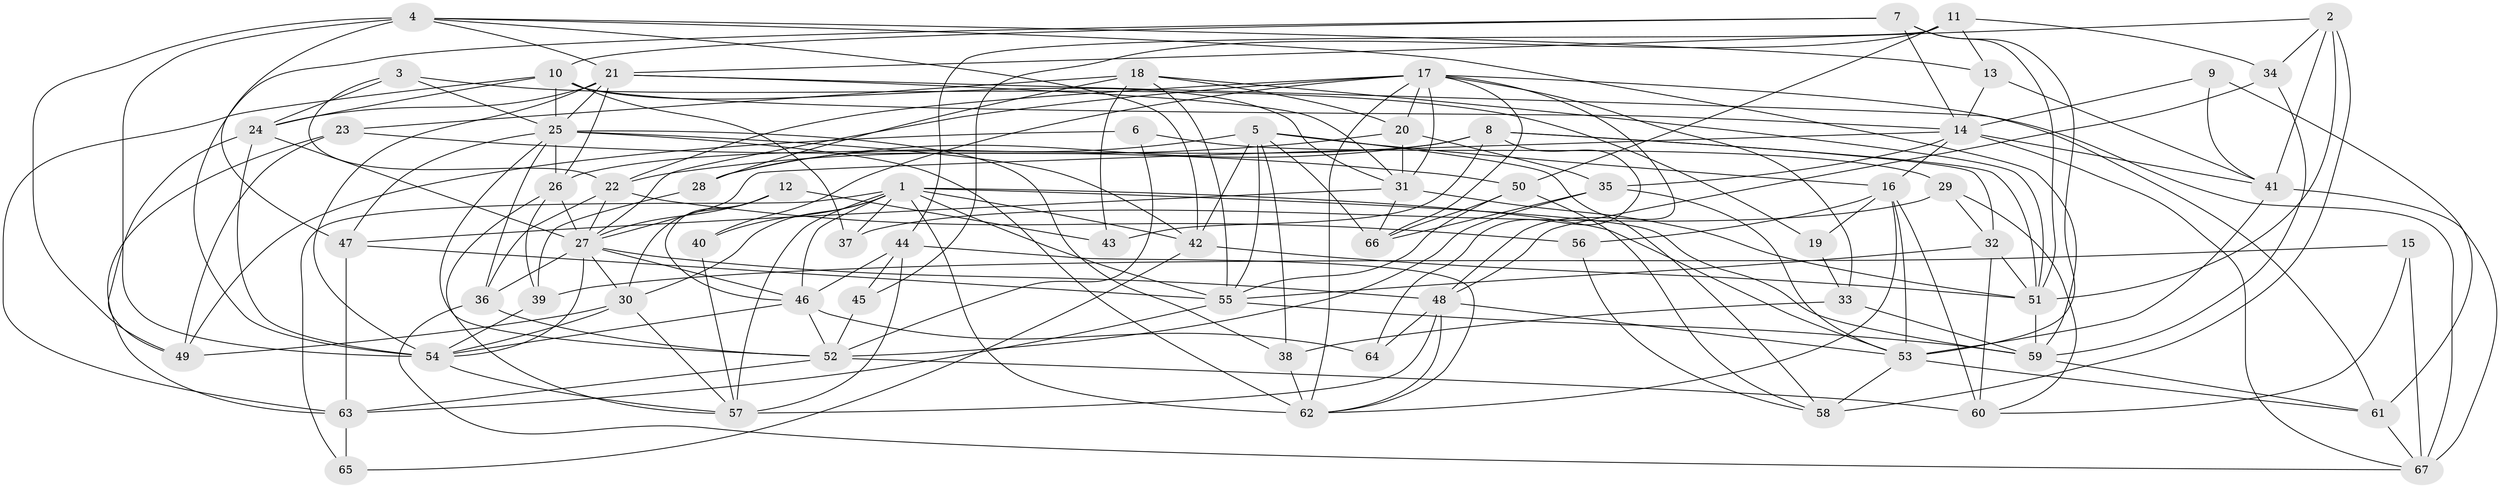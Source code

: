 // original degree distribution, {4: 0.291044776119403, 3: 0.26865671641791045, 2: 0.12686567164179105, 7: 0.022388059701492536, 8: 0.022388059701492536, 5: 0.17164179104477612, 6: 0.09701492537313433}
// Generated by graph-tools (version 1.1) at 2025/02/03/09/25 03:02:01]
// undirected, 67 vertices, 189 edges
graph export_dot {
graph [start="1"]
  node [color=gray90,style=filled];
  1;
  2;
  3;
  4;
  5;
  6;
  7;
  8;
  9;
  10;
  11;
  12;
  13;
  14;
  15;
  16;
  17;
  18;
  19;
  20;
  21;
  22;
  23;
  24;
  25;
  26;
  27;
  28;
  29;
  30;
  31;
  32;
  33;
  34;
  35;
  36;
  37;
  38;
  39;
  40;
  41;
  42;
  43;
  44;
  45;
  46;
  47;
  48;
  49;
  50;
  51;
  52;
  53;
  54;
  55;
  56;
  57;
  58;
  59;
  60;
  61;
  62;
  63;
  64;
  65;
  66;
  67;
  1 -- 30 [weight=1.0];
  1 -- 37 [weight=1.0];
  1 -- 40 [weight=1.0];
  1 -- 42 [weight=1.0];
  1 -- 46 [weight=1.0];
  1 -- 53 [weight=1.0];
  1 -- 55 [weight=1.0];
  1 -- 57 [weight=1.0];
  1 -- 59 [weight=1.0];
  1 -- 62 [weight=2.0];
  1 -- 65 [weight=1.0];
  2 -- 21 [weight=1.0];
  2 -- 34 [weight=1.0];
  2 -- 41 [weight=1.0];
  2 -- 51 [weight=1.0];
  2 -- 58 [weight=2.0];
  3 -- 19 [weight=1.0];
  3 -- 22 [weight=1.0];
  3 -- 24 [weight=1.0];
  3 -- 25 [weight=1.0];
  4 -- 13 [weight=1.0];
  4 -- 21 [weight=1.0];
  4 -- 42 [weight=1.0];
  4 -- 47 [weight=1.0];
  4 -- 49 [weight=1.0];
  4 -- 54 [weight=2.0];
  4 -- 59 [weight=1.0];
  5 -- 16 [weight=1.0];
  5 -- 28 [weight=1.0];
  5 -- 38 [weight=1.0];
  5 -- 42 [weight=1.0];
  5 -- 55 [weight=1.0];
  5 -- 58 [weight=1.0];
  5 -- 66 [weight=1.0];
  6 -- 29 [weight=1.0];
  6 -- 49 [weight=1.0];
  6 -- 52 [weight=1.0];
  7 -- 10 [weight=1.0];
  7 -- 14 [weight=1.0];
  7 -- 51 [weight=1.0];
  7 -- 53 [weight=1.0];
  7 -- 54 [weight=1.0];
  8 -- 26 [weight=1.0];
  8 -- 28 [weight=1.0];
  8 -- 32 [weight=1.0];
  8 -- 43 [weight=1.0];
  8 -- 51 [weight=1.0];
  8 -- 64 [weight=1.0];
  9 -- 14 [weight=1.0];
  9 -- 41 [weight=1.0];
  9 -- 61 [weight=2.0];
  10 -- 14 [weight=1.0];
  10 -- 24 [weight=1.0];
  10 -- 25 [weight=1.0];
  10 -- 31 [weight=1.0];
  10 -- 37 [weight=2.0];
  10 -- 63 [weight=1.0];
  11 -- 13 [weight=1.0];
  11 -- 34 [weight=1.0];
  11 -- 44 [weight=1.0];
  11 -- 45 [weight=1.0];
  11 -- 50 [weight=1.0];
  12 -- 27 [weight=1.0];
  12 -- 30 [weight=1.0];
  12 -- 43 [weight=1.0];
  12 -- 46 [weight=1.0];
  13 -- 14 [weight=1.0];
  13 -- 41 [weight=1.0];
  14 -- 16 [weight=1.0];
  14 -- 27 [weight=1.0];
  14 -- 35 [weight=1.0];
  14 -- 41 [weight=1.0];
  14 -- 67 [weight=1.0];
  15 -- 39 [weight=1.0];
  15 -- 60 [weight=1.0];
  15 -- 67 [weight=2.0];
  16 -- 19 [weight=1.0];
  16 -- 53 [weight=2.0];
  16 -- 56 [weight=1.0];
  16 -- 60 [weight=1.0];
  16 -- 62 [weight=1.0];
  17 -- 20 [weight=1.0];
  17 -- 22 [weight=1.0];
  17 -- 27 [weight=1.0];
  17 -- 31 [weight=1.0];
  17 -- 33 [weight=1.0];
  17 -- 40 [weight=1.0];
  17 -- 48 [weight=1.0];
  17 -- 61 [weight=1.0];
  17 -- 62 [weight=1.0];
  17 -- 66 [weight=1.0];
  18 -- 20 [weight=1.0];
  18 -- 23 [weight=1.0];
  18 -- 28 [weight=1.0];
  18 -- 43 [weight=1.0];
  18 -- 51 [weight=1.0];
  18 -- 55 [weight=1.0];
  19 -- 33 [weight=1.0];
  20 -- 22 [weight=1.0];
  20 -- 31 [weight=1.0];
  20 -- 35 [weight=1.0];
  21 -- 24 [weight=1.0];
  21 -- 25 [weight=1.0];
  21 -- 26 [weight=1.0];
  21 -- 31 [weight=1.0];
  21 -- 54 [weight=2.0];
  21 -- 67 [weight=1.0];
  22 -- 27 [weight=1.0];
  22 -- 36 [weight=1.0];
  22 -- 56 [weight=1.0];
  23 -- 49 [weight=1.0];
  23 -- 50 [weight=1.0];
  23 -- 63 [weight=1.0];
  24 -- 27 [weight=1.0];
  24 -- 49 [weight=1.0];
  24 -- 54 [weight=1.0];
  25 -- 26 [weight=1.0];
  25 -- 36 [weight=1.0];
  25 -- 38 [weight=1.0];
  25 -- 42 [weight=1.0];
  25 -- 47 [weight=1.0];
  25 -- 52 [weight=1.0];
  25 -- 62 [weight=1.0];
  26 -- 27 [weight=1.0];
  26 -- 39 [weight=1.0];
  26 -- 57 [weight=1.0];
  27 -- 30 [weight=1.0];
  27 -- 36 [weight=1.0];
  27 -- 46 [weight=1.0];
  27 -- 48 [weight=2.0];
  27 -- 54 [weight=1.0];
  28 -- 39 [weight=1.0];
  29 -- 32 [weight=1.0];
  29 -- 37 [weight=1.0];
  29 -- 60 [weight=1.0];
  30 -- 49 [weight=1.0];
  30 -- 54 [weight=1.0];
  30 -- 57 [weight=1.0];
  31 -- 47 [weight=2.0];
  31 -- 51 [weight=1.0];
  31 -- 66 [weight=1.0];
  32 -- 51 [weight=1.0];
  32 -- 55 [weight=1.0];
  32 -- 60 [weight=1.0];
  33 -- 38 [weight=1.0];
  33 -- 59 [weight=1.0];
  34 -- 48 [weight=1.0];
  34 -- 59 [weight=1.0];
  35 -- 52 [weight=1.0];
  35 -- 53 [weight=1.0];
  35 -- 66 [weight=1.0];
  36 -- 52 [weight=1.0];
  36 -- 67 [weight=1.0];
  38 -- 62 [weight=1.0];
  39 -- 54 [weight=1.0];
  40 -- 57 [weight=1.0];
  41 -- 53 [weight=1.0];
  41 -- 67 [weight=1.0];
  42 -- 51 [weight=1.0];
  42 -- 65 [weight=1.0];
  44 -- 45 [weight=1.0];
  44 -- 46 [weight=1.0];
  44 -- 57 [weight=1.0];
  44 -- 62 [weight=1.0];
  45 -- 52 [weight=1.0];
  46 -- 52 [weight=1.0];
  46 -- 54 [weight=1.0];
  46 -- 64 [weight=1.0];
  47 -- 55 [weight=1.0];
  47 -- 63 [weight=1.0];
  48 -- 53 [weight=1.0];
  48 -- 57 [weight=2.0];
  48 -- 62 [weight=1.0];
  48 -- 64 [weight=1.0];
  50 -- 55 [weight=1.0];
  50 -- 58 [weight=1.0];
  50 -- 66 [weight=1.0];
  51 -- 59 [weight=1.0];
  52 -- 60 [weight=1.0];
  52 -- 63 [weight=1.0];
  53 -- 58 [weight=1.0];
  53 -- 61 [weight=1.0];
  54 -- 57 [weight=1.0];
  55 -- 59 [weight=1.0];
  55 -- 63 [weight=1.0];
  56 -- 58 [weight=1.0];
  59 -- 61 [weight=1.0];
  61 -- 67 [weight=1.0];
  63 -- 65 [weight=1.0];
}
